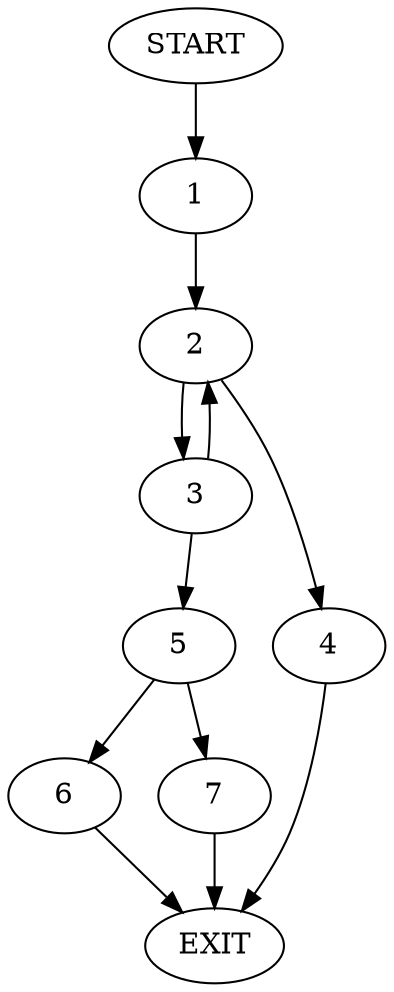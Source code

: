 digraph {
0 [label="START"]
8 [label="EXIT"]
0 -> 1
1 -> 2
2 -> 3
2 -> 4
4 -> 8
3 -> 2
3 -> 5
5 -> 6
5 -> 7
6 -> 8
7 -> 8
}
